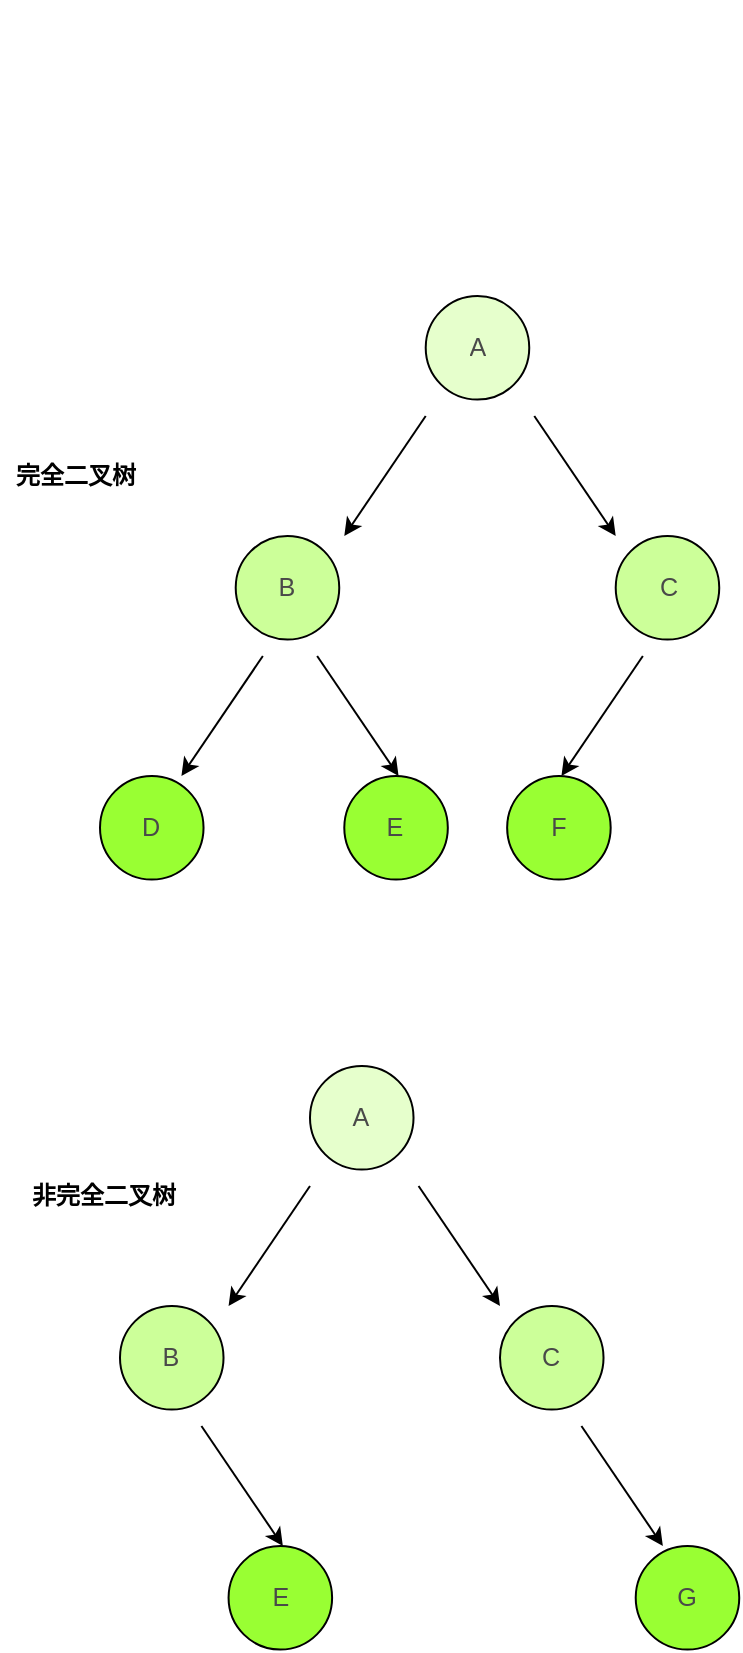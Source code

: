 <mxfile version="28.0.3">
  <diagram name="第 1 页" id="NgOVHGxGYUFNgDBGUTzl">
    <mxGraphModel dx="1079" dy="471" grid="1" gridSize="10" guides="1" tooltips="1" connect="1" arrows="1" fold="1" page="1" pageScale="1" pageWidth="827" pageHeight="1169" math="0" shadow="0">
      <root>
        <mxCell id="0" />
        <mxCell id="1" parent="0" />
        <mxCell id="jvt7x8LLwXbL2KF5IUfq-15" style="edgeStyle=orthogonalEdgeStyle;rounded=0;orthogonalLoop=1;jettySize=auto;html=1;exitX=0.5;exitY=1;exitDx=0;exitDy=0;" edge="1" parent="1">
          <mxGeometry relative="1" as="geometry">
            <mxPoint x="180" y="60" as="sourcePoint" />
            <mxPoint x="180" y="60" as="targetPoint" />
          </mxGeometry>
        </mxCell>
        <mxCell id="jvt7x8LLwXbL2KF5IUfq-114" value="" style="group" vertex="1" connectable="0" parent="1">
          <mxGeometry x="220" y="200" width="309.627" height="291.77" as="geometry" />
        </mxCell>
        <mxCell id="jvt7x8LLwXbL2KF5IUfq-24" value="" style="endArrow=classic;html=1;rounded=0;exitX=0.25;exitY=1;exitDx=0;exitDy=0;exitPerimeter=0;" edge="1" parent="jvt7x8LLwXbL2KF5IUfq-114">
          <mxGeometry width="50" height="50" relative="1" as="geometry">
            <mxPoint x="162.857" y="60" as="sourcePoint" />
            <mxPoint x="122.143" y="120" as="targetPoint" />
          </mxGeometry>
        </mxCell>
        <mxCell id="jvt7x8LLwXbL2KF5IUfq-25" value="" style="endArrow=classic;html=1;rounded=0;exitX=0.25;exitY=1;exitDx=0;exitDy=0;exitPerimeter=0;" edge="1" parent="jvt7x8LLwXbL2KF5IUfq-114">
          <mxGeometry width="50" height="50" relative="1" as="geometry">
            <mxPoint x="217.143" y="60" as="sourcePoint" />
            <mxPoint x="257.857" y="120" as="targetPoint" />
          </mxGeometry>
        </mxCell>
        <mxCell id="jvt7x8LLwXbL2KF5IUfq-26" value="" style="endArrow=classic;html=1;rounded=0;exitX=0.25;exitY=1;exitDx=0;exitDy=0;exitPerimeter=0;" edge="1" parent="jvt7x8LLwXbL2KF5IUfq-114">
          <mxGeometry width="50" height="50" relative="1" as="geometry">
            <mxPoint x="81.429" y="180" as="sourcePoint" />
            <mxPoint x="40.714" y="240.0" as="targetPoint" />
          </mxGeometry>
        </mxCell>
        <mxCell id="jvt7x8LLwXbL2KF5IUfq-27" value="" style="endArrow=classic;html=1;rounded=0;exitX=0.25;exitY=1;exitDx=0;exitDy=0;exitPerimeter=0;" edge="1" parent="jvt7x8LLwXbL2KF5IUfq-114">
          <mxGeometry width="50" height="50" relative="1" as="geometry">
            <mxPoint x="271.429" y="180" as="sourcePoint" />
            <mxPoint x="230.714" y="240.0" as="targetPoint" />
          </mxGeometry>
        </mxCell>
        <mxCell id="jvt7x8LLwXbL2KF5IUfq-28" value="" style="endArrow=classic;html=1;rounded=0;exitX=0.25;exitY=1;exitDx=0;exitDy=0;exitPerimeter=0;" edge="1" parent="jvt7x8LLwXbL2KF5IUfq-114">
          <mxGeometry width="50" height="50" relative="1" as="geometry">
            <mxPoint x="108.571" y="180" as="sourcePoint" />
            <mxPoint x="149.286" y="240.0" as="targetPoint" />
          </mxGeometry>
        </mxCell>
        <mxCell id="jvt7x8LLwXbL2KF5IUfq-106" value="" style="group" vertex="1" connectable="0" parent="jvt7x8LLwXbL2KF5IUfq-114">
          <mxGeometry x="162.857" width="51.77" height="51.77" as="geometry" />
        </mxCell>
        <mxCell id="jvt7x8LLwXbL2KF5IUfq-113" value="" style="group" vertex="1" connectable="0" parent="jvt7x8LLwXbL2KF5IUfq-106">
          <mxGeometry width="51.77" height="51.77" as="geometry" />
        </mxCell>
        <mxCell id="jvt7x8LLwXbL2KF5IUfq-48" value="" style="ellipse;whiteSpace=wrap;html=1;aspect=fixed;fillColor=#E6FFCC;" vertex="1" parent="jvt7x8LLwXbL2KF5IUfq-113">
          <mxGeometry width="51.77" height="51.77" as="geometry" />
        </mxCell>
        <mxCell id="jvt7x8LLwXbL2KF5IUfq-49" value="&lt;pre style=&quot;font-family: var(--ds-font-family-code); overflow: auto; padding: calc(var(--ds-md-zoom)*8px)calc(var(--ds-md-zoom)*12px); text-wrap: wrap; word-break: break-all; color: rgb(73, 73, 73); font-size: 12.573px; text-align: start; margin-top: 0px !important; margin-bottom: 0px !important;&quot;&gt;&lt;pre style=&quot;font-family: var(--ds-font-family-code); overflow: auto; padding: calc(var(--ds-md-zoom)*8px)calc(var(--ds-md-zoom)*12px); text-wrap: wrap; word-break: break-all; margin-top: 0px !important; margin-bottom: 0px !important;&quot;&gt;A&lt;/pre&gt;&lt;/pre&gt;" style="text;strokeColor=none;align=center;fillColor=none;html=1;verticalAlign=middle;whiteSpace=wrap;rounded=0;" vertex="1" parent="jvt7x8LLwXbL2KF5IUfq-113">
          <mxGeometry x="17.04" y="15.44" width="17.69" height="20.88" as="geometry" />
        </mxCell>
        <mxCell id="jvt7x8LLwXbL2KF5IUfq-107" value="" style="group" vertex="1" connectable="0" parent="jvt7x8LLwXbL2KF5IUfq-114">
          <mxGeometry x="67.857" y="120" width="51.77" height="51.77" as="geometry" />
        </mxCell>
        <mxCell id="jvt7x8LLwXbL2KF5IUfq-30" value="" style="ellipse;whiteSpace=wrap;html=1;aspect=fixed;fillColor=#CCFF99;" vertex="1" parent="jvt7x8LLwXbL2KF5IUfq-107">
          <mxGeometry width="51.77" height="51.77" as="geometry" />
        </mxCell>
        <mxCell id="jvt7x8LLwXbL2KF5IUfq-31" value="&lt;pre style=&quot;font-family: var(--ds-font-family-code); overflow: auto; padding: calc(var(--ds-md-zoom)*8px)calc(var(--ds-md-zoom)*12px); text-wrap: wrap; word-break: break-all; color: rgb(73, 73, 73); font-size: 12.573px; text-align: start; margin-top: 0px !important; margin-bottom: 0px !important;&quot;&gt;&lt;pre style=&quot;font-family: var(--ds-font-family-code); overflow: auto; padding: calc(var(--ds-md-zoom)*8px)calc(var(--ds-md-zoom)*12px); text-wrap: wrap; word-break: break-all; margin-top: 0px !important; margin-bottom: 0px !important;&quot;&gt;B&lt;/pre&gt;&lt;/pre&gt;" style="text;strokeColor=none;align=center;fillColor=none;html=1;verticalAlign=middle;whiteSpace=wrap;rounded=0;" vertex="1" parent="jvt7x8LLwXbL2KF5IUfq-107">
          <mxGeometry x="12.311" y="10.88" width="27.143" height="30.0" as="geometry" />
        </mxCell>
        <mxCell id="jvt7x8LLwXbL2KF5IUfq-108" value="" style="group" vertex="1" connectable="0" parent="jvt7x8LLwXbL2KF5IUfq-114">
          <mxGeometry x="257.857" y="120" width="51.77" height="51.77" as="geometry" />
        </mxCell>
        <mxCell id="jvt7x8LLwXbL2KF5IUfq-33" value="" style="ellipse;whiteSpace=wrap;html=1;aspect=fixed;fillColor=#CCFF99;" vertex="1" parent="jvt7x8LLwXbL2KF5IUfq-108">
          <mxGeometry width="51.77" height="51.77" as="geometry" />
        </mxCell>
        <mxCell id="jvt7x8LLwXbL2KF5IUfq-34" value="&lt;pre style=&quot;font-family: var(--ds-font-family-code); overflow: auto; padding: calc(var(--ds-md-zoom)*8px)calc(var(--ds-md-zoom)*12px); text-wrap: wrap; word-break: break-all; color: rgb(73, 73, 73); font-size: 12.573px; text-align: start; margin-top: 0px !important; margin-bottom: 0px !important;&quot;&gt;&lt;pre style=&quot;font-family: var(--ds-font-family-code); overflow: auto; padding: calc(var(--ds-md-zoom)*8px)calc(var(--ds-md-zoom)*12px); text-wrap: wrap; word-break: break-all; margin-top: 0px !important; margin-bottom: 0px !important;&quot;&gt;C&lt;/pre&gt;&lt;/pre&gt;" style="text;strokeColor=none;align=center;fillColor=none;html=1;verticalAlign=middle;whiteSpace=wrap;rounded=0;" vertex="1" parent="jvt7x8LLwXbL2KF5IUfq-108">
          <mxGeometry x="13.571" y="10.88" width="27.143" height="30.0" as="geometry" />
        </mxCell>
        <mxCell id="jvt7x8LLwXbL2KF5IUfq-109" value="" style="group" vertex="1" connectable="0" parent="jvt7x8LLwXbL2KF5IUfq-114">
          <mxGeometry y="240.0" width="51.77" height="51.77" as="geometry" />
        </mxCell>
        <mxCell id="jvt7x8LLwXbL2KF5IUfq-36" value="" style="ellipse;whiteSpace=wrap;html=1;aspect=fixed;fillColor=#99FF33;" vertex="1" parent="jvt7x8LLwXbL2KF5IUfq-109">
          <mxGeometry width="51.77" height="51.77" as="geometry" />
        </mxCell>
        <mxCell id="jvt7x8LLwXbL2KF5IUfq-37" value="&lt;pre style=&quot;font-family: var(--ds-font-family-code); overflow: auto; padding: calc(var(--ds-md-zoom)*8px)calc(var(--ds-md-zoom)*12px); text-wrap: wrap; word-break: break-all; color: rgb(73, 73, 73); font-size: 12.573px; text-align: start; margin-top: 0px !important; margin-bottom: 0px !important;&quot;&gt;&lt;pre style=&quot;font-family: var(--ds-font-family-code); overflow: auto; padding: calc(var(--ds-md-zoom)*8px)calc(var(--ds-md-zoom)*12px); text-wrap: wrap; word-break: break-all; margin-top: 0px !important; margin-bottom: 0px !important;&quot;&gt;D&lt;/pre&gt;&lt;/pre&gt;" style="text;strokeColor=none;align=center;fillColor=none;html=1;verticalAlign=middle;whiteSpace=wrap;rounded=0;" vertex="1" parent="jvt7x8LLwXbL2KF5IUfq-109">
          <mxGeometry x="12.311" y="10.88" width="27.143" height="30.0" as="geometry" />
        </mxCell>
        <mxCell id="jvt7x8LLwXbL2KF5IUfq-110" value="" style="group" vertex="1" connectable="0" parent="jvt7x8LLwXbL2KF5IUfq-114">
          <mxGeometry x="122.143" y="240.0" width="51.77" height="51.77" as="geometry" />
        </mxCell>
        <mxCell id="jvt7x8LLwXbL2KF5IUfq-39" value="" style="ellipse;whiteSpace=wrap;html=1;aspect=fixed;fillColor=#99FF33;" vertex="1" parent="jvt7x8LLwXbL2KF5IUfq-110">
          <mxGeometry width="51.77" height="51.77" as="geometry" />
        </mxCell>
        <mxCell id="jvt7x8LLwXbL2KF5IUfq-40" value="&lt;pre style=&quot;font-family: var(--ds-font-family-code); overflow: auto; padding: calc(var(--ds-md-zoom)*8px)calc(var(--ds-md-zoom)*12px); text-wrap: wrap; word-break: break-all; color: rgb(73, 73, 73); font-size: 12.573px; text-align: start; margin-top: 0px !important; margin-bottom: 0px !important;&quot;&gt;&lt;pre style=&quot;font-family: var(--ds-font-family-code); overflow: auto; padding: calc(var(--ds-md-zoom)*8px)calc(var(--ds-md-zoom)*12px); text-wrap: wrap; word-break: break-all; margin-top: 0px !important; margin-bottom: 0px !important;&quot;&gt;E&lt;/pre&gt;&lt;/pre&gt;" style="text;strokeColor=none;align=center;fillColor=none;html=1;verticalAlign=middle;whiteSpace=wrap;rounded=0;" vertex="1" parent="jvt7x8LLwXbL2KF5IUfq-110">
          <mxGeometry x="12.311" y="10.88" width="27.143" height="30.0" as="geometry" />
        </mxCell>
        <mxCell id="jvt7x8LLwXbL2KF5IUfq-111" value="" style="group" vertex="1" connectable="0" parent="jvt7x8LLwXbL2KF5IUfq-114">
          <mxGeometry x="203.571" y="240.0" width="51.77" height="51.77" as="geometry" />
        </mxCell>
        <mxCell id="jvt7x8LLwXbL2KF5IUfq-42" value="" style="ellipse;whiteSpace=wrap;html=1;aspect=fixed;fillColor=#99FF33;movable=1;resizable=1;rotatable=1;deletable=1;editable=1;locked=0;connectable=1;" vertex="1" parent="jvt7x8LLwXbL2KF5IUfq-111">
          <mxGeometry width="51.77" height="51.77" as="geometry" />
        </mxCell>
        <mxCell id="jvt7x8LLwXbL2KF5IUfq-43" value="&lt;pre style=&quot;font-family: var(--ds-font-family-code); overflow: auto; padding: calc(var(--ds-md-zoom)*8px)calc(var(--ds-md-zoom)*12px); text-wrap: wrap; word-break: break-all; color: rgb(73, 73, 73); font-size: 12.573px; text-align: start; margin-top: 0px !important; margin-bottom: 0px !important;&quot;&gt;&lt;pre style=&quot;font-family: var(--ds-font-family-code); overflow: auto; padding: calc(var(--ds-md-zoom)*8px)calc(var(--ds-md-zoom)*12px); text-wrap: wrap; word-break: break-all; margin-top: 0px !important; margin-bottom: 0px !important;&quot;&gt;F&lt;/pre&gt;&lt;/pre&gt;" style="text;strokeColor=none;align=center;fillColor=none;html=1;verticalAlign=middle;whiteSpace=wrap;rounded=0;movable=1;resizable=1;rotatable=1;deletable=1;editable=1;locked=0;connectable=1;" vertex="1" parent="jvt7x8LLwXbL2KF5IUfq-111">
          <mxGeometry x="12.311" y="10.88" width="27.143" height="30.0" as="geometry" />
        </mxCell>
        <mxCell id="jvt7x8LLwXbL2KF5IUfq-125" value="" style="group" vertex="1" connectable="0" parent="1">
          <mxGeometry x="229.997" y="585" width="309.627" height="291.77" as="geometry" />
        </mxCell>
        <mxCell id="jvt7x8LLwXbL2KF5IUfq-79" value="" style="endArrow=classic;html=1;rounded=0;exitX=0.25;exitY=1;exitDx=0;exitDy=0;exitPerimeter=0;" edge="1" parent="jvt7x8LLwXbL2KF5IUfq-125">
          <mxGeometry width="50" height="50" relative="1" as="geometry">
            <mxPoint x="230.714" y="180" as="sourcePoint" />
            <mxPoint x="271.429" y="240" as="targetPoint" />
          </mxGeometry>
        </mxCell>
        <mxCell id="jvt7x8LLwXbL2KF5IUfq-80" value="" style="endArrow=classic;html=1;rounded=0;exitX=0.25;exitY=1;exitDx=0;exitDy=0;exitPerimeter=0;" edge="1" parent="jvt7x8LLwXbL2KF5IUfq-125">
          <mxGeometry width="50" height="50" relative="1" as="geometry">
            <mxPoint x="95.0" y="60" as="sourcePoint" />
            <mxPoint x="54.286" y="120" as="targetPoint" />
          </mxGeometry>
        </mxCell>
        <mxCell id="jvt7x8LLwXbL2KF5IUfq-81" value="" style="endArrow=classic;html=1;rounded=0;exitX=0.25;exitY=1;exitDx=0;exitDy=0;exitPerimeter=0;" edge="1" parent="jvt7x8LLwXbL2KF5IUfq-125">
          <mxGeometry width="50" height="50" relative="1" as="geometry">
            <mxPoint x="149.286" y="60" as="sourcePoint" />
            <mxPoint x="190" y="120" as="targetPoint" />
          </mxGeometry>
        </mxCell>
        <mxCell id="jvt7x8LLwXbL2KF5IUfq-84" value="" style="endArrow=classic;html=1;rounded=0;exitX=0.25;exitY=1;exitDx=0;exitDy=0;exitPerimeter=0;" edge="1" parent="jvt7x8LLwXbL2KF5IUfq-125">
          <mxGeometry width="50" height="50" relative="1" as="geometry">
            <mxPoint x="40.714" y="180" as="sourcePoint" />
            <mxPoint x="81.429" y="240" as="targetPoint" />
          </mxGeometry>
        </mxCell>
        <mxCell id="jvt7x8LLwXbL2KF5IUfq-115" value="" style="group" vertex="1" connectable="0" parent="jvt7x8LLwXbL2KF5IUfq-125">
          <mxGeometry x="95.0" width="51.77" height="51.77" as="geometry" />
        </mxCell>
        <mxCell id="jvt7x8LLwXbL2KF5IUfq-121" value="" style="group" vertex="1" connectable="0" parent="jvt7x8LLwXbL2KF5IUfq-115">
          <mxGeometry width="51.77" height="51.77" as="geometry" />
        </mxCell>
        <mxCell id="jvt7x8LLwXbL2KF5IUfq-104" value="" style="ellipse;whiteSpace=wrap;html=1;aspect=fixed;fillColor=#E6FFCC;" vertex="1" parent="jvt7x8LLwXbL2KF5IUfq-121">
          <mxGeometry width="51.77" height="51.77" as="geometry" />
        </mxCell>
        <mxCell id="jvt7x8LLwXbL2KF5IUfq-105" value="&lt;pre style=&quot;font-family: var(--ds-font-family-code); overflow: auto; padding: calc(var(--ds-md-zoom)*8px)calc(var(--ds-md-zoom)*12px); text-wrap: wrap; word-break: break-all; color: rgb(73, 73, 73); font-size: 12.573px; text-align: start; margin-top: 0px !important; margin-bottom: 0px !important;&quot;&gt;&lt;pre style=&quot;font-family: var(--ds-font-family-code); overflow: auto; padding: calc(var(--ds-md-zoom)*8px)calc(var(--ds-md-zoom)*12px); text-wrap: wrap; word-break: break-all; margin-top: 0px !important; margin-bottom: 0px !important;&quot;&gt;A&lt;/pre&gt;&lt;/pre&gt;" style="text;strokeColor=none;align=center;fillColor=none;html=1;verticalAlign=middle;whiteSpace=wrap;rounded=0;" vertex="1" parent="jvt7x8LLwXbL2KF5IUfq-121">
          <mxGeometry x="12.311" y="10.88" width="27.143" height="30.0" as="geometry" />
        </mxCell>
        <mxCell id="jvt7x8LLwXbL2KF5IUfq-116" value="" style="group" vertex="1" connectable="0" parent="jvt7x8LLwXbL2KF5IUfq-125">
          <mxGeometry y="120" width="51.77" height="51.77" as="geometry" />
        </mxCell>
        <mxCell id="jvt7x8LLwXbL2KF5IUfq-86" value="" style="ellipse;whiteSpace=wrap;html=1;aspect=fixed;fillColor=#CCFF99;" vertex="1" parent="jvt7x8LLwXbL2KF5IUfq-116">
          <mxGeometry width="51.77" height="51.77" as="geometry" />
        </mxCell>
        <mxCell id="jvt7x8LLwXbL2KF5IUfq-87" value="&lt;pre style=&quot;font-family: var(--ds-font-family-code); overflow: auto; padding: calc(var(--ds-md-zoom)*8px)calc(var(--ds-md-zoom)*12px); text-wrap: wrap; word-break: break-all; color: rgb(73, 73, 73); font-size: 12.573px; text-align: start; margin-top: 0px !important; margin-bottom: 0px !important;&quot;&gt;&lt;pre style=&quot;font-family: var(--ds-font-family-code); overflow: auto; padding: calc(var(--ds-md-zoom)*8px)calc(var(--ds-md-zoom)*12px); text-wrap: wrap; word-break: break-all; margin-top: 0px !important; margin-bottom: 0px !important;&quot;&gt;B&lt;/pre&gt;&lt;/pre&gt;" style="text;strokeColor=none;align=center;fillColor=none;html=1;verticalAlign=middle;whiteSpace=wrap;rounded=0;" vertex="1" parent="jvt7x8LLwXbL2KF5IUfq-116">
          <mxGeometry x="12.311" y="10.88" width="27.143" height="30.0" as="geometry" />
        </mxCell>
        <mxCell id="jvt7x8LLwXbL2KF5IUfq-117" value="" style="group" vertex="1" connectable="0" parent="jvt7x8LLwXbL2KF5IUfq-125">
          <mxGeometry x="190" y="120" width="51.77" height="51.77" as="geometry" />
        </mxCell>
        <mxCell id="jvt7x8LLwXbL2KF5IUfq-89" value="" style="ellipse;whiteSpace=wrap;html=1;aspect=fixed;fillColor=#CCFF99;" vertex="1" parent="jvt7x8LLwXbL2KF5IUfq-117">
          <mxGeometry width="51.77" height="51.77" as="geometry" />
        </mxCell>
        <mxCell id="jvt7x8LLwXbL2KF5IUfq-90" value="&lt;pre style=&quot;font-family: var(--ds-font-family-code); overflow: auto; padding: calc(var(--ds-md-zoom)*8px)calc(var(--ds-md-zoom)*12px); text-wrap: wrap; word-break: break-all; color: rgb(73, 73, 73); font-size: 12.573px; text-align: start; margin-top: 0px !important; margin-bottom: 0px !important;&quot;&gt;&lt;pre style=&quot;font-family: var(--ds-font-family-code); overflow: auto; padding: calc(var(--ds-md-zoom)*8px)calc(var(--ds-md-zoom)*12px); text-wrap: wrap; word-break: break-all; margin-top: 0px !important; margin-bottom: 0px !important;&quot;&gt;C&lt;/pre&gt;&lt;/pre&gt;" style="text;strokeColor=none;align=center;fillColor=none;html=1;verticalAlign=middle;whiteSpace=wrap;rounded=0;" vertex="1" parent="jvt7x8LLwXbL2KF5IUfq-117">
          <mxGeometry x="12.311" y="10.88" width="27.143" height="30.0" as="geometry" />
        </mxCell>
        <mxCell id="jvt7x8LLwXbL2KF5IUfq-118" value="" style="group" vertex="1" connectable="0" parent="jvt7x8LLwXbL2KF5IUfq-125">
          <mxGeometry x="54.286" y="240" width="51.77" height="51.77" as="geometry" />
        </mxCell>
        <mxCell id="jvt7x8LLwXbL2KF5IUfq-95" value="" style="ellipse;whiteSpace=wrap;html=1;aspect=fixed;fillColor=#99FF33;" vertex="1" parent="jvt7x8LLwXbL2KF5IUfq-118">
          <mxGeometry width="51.77" height="51.77" as="geometry" />
        </mxCell>
        <mxCell id="jvt7x8LLwXbL2KF5IUfq-96" value="&lt;pre style=&quot;font-family: var(--ds-font-family-code); overflow: auto; padding: calc(var(--ds-md-zoom)*8px)calc(var(--ds-md-zoom)*12px); text-wrap: wrap; word-break: break-all; color: rgb(73, 73, 73); font-size: 12.573px; text-align: start; margin-top: 0px !important; margin-bottom: 0px !important;&quot;&gt;&lt;pre style=&quot;font-family: var(--ds-font-family-code); overflow: auto; padding: calc(var(--ds-md-zoom)*8px)calc(var(--ds-md-zoom)*12px); text-wrap: wrap; word-break: break-all; margin-top: 0px !important; margin-bottom: 0px !important;&quot;&gt;E&lt;/pre&gt;&lt;/pre&gt;" style="text;strokeColor=none;align=center;fillColor=none;html=1;verticalAlign=middle;whiteSpace=wrap;rounded=0;" vertex="1" parent="jvt7x8LLwXbL2KF5IUfq-118">
          <mxGeometry x="12.311" y="10.88" width="27.143" height="30.0" as="geometry" />
        </mxCell>
        <mxCell id="jvt7x8LLwXbL2KF5IUfq-119" value="" style="group" vertex="1" connectable="0" parent="jvt7x8LLwXbL2KF5IUfq-125">
          <mxGeometry x="257.857" y="240" width="51.77" height="51.77" as="geometry" />
        </mxCell>
        <mxCell id="jvt7x8LLwXbL2KF5IUfq-101" value="" style="ellipse;whiteSpace=wrap;html=1;aspect=fixed;fillColor=#99FF33;" vertex="1" parent="jvt7x8LLwXbL2KF5IUfq-119">
          <mxGeometry width="51.77" height="51.77" as="geometry" />
        </mxCell>
        <mxCell id="jvt7x8LLwXbL2KF5IUfq-102" value="&lt;pre style=&quot;font-family: var(--ds-font-family-code); overflow: auto; padding: calc(var(--ds-md-zoom)*8px)calc(var(--ds-md-zoom)*12px); text-wrap: wrap; word-break: break-all; color: rgb(73, 73, 73); font-size: 12.573px; text-align: start; margin-top: 0px !important; margin-bottom: 0px !important;&quot;&gt;&lt;pre style=&quot;font-family: var(--ds-font-family-code); overflow: auto; padding: calc(var(--ds-md-zoom)*8px)calc(var(--ds-md-zoom)*12px); text-wrap: wrap; word-break: break-all; margin-top: 0px !important; margin-bottom: 0px !important;&quot;&gt;G&lt;/pre&gt;&lt;/pre&gt;" style="text;strokeColor=none;align=center;fillColor=none;html=1;verticalAlign=middle;whiteSpace=wrap;rounded=0;" vertex="1" parent="jvt7x8LLwXbL2KF5IUfq-119">
          <mxGeometry x="12.311" y="10.88" width="27.143" height="30.0" as="geometry" />
        </mxCell>
        <mxCell id="jvt7x8LLwXbL2KF5IUfq-147" value="&lt;b&gt;完全二叉树&lt;/b&gt;" style="text;strokeColor=none;align=center;fillColor=none;html=1;verticalAlign=middle;whiteSpace=wrap;rounded=0;" vertex="1" parent="1">
          <mxGeometry x="170" y="280" width="76" height="20" as="geometry" />
        </mxCell>
        <mxCell id="jvt7x8LLwXbL2KF5IUfq-148" value="&lt;b&gt;非完全二叉树&lt;/b&gt;" style="text;strokeColor=none;align=center;fillColor=none;html=1;verticalAlign=middle;whiteSpace=wrap;rounded=0;" vertex="1" parent="1">
          <mxGeometry x="180" y="640" width="84" height="20" as="geometry" />
        </mxCell>
      </root>
    </mxGraphModel>
  </diagram>
</mxfile>
